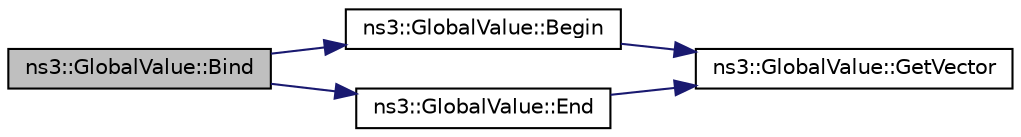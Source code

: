 digraph "ns3::GlobalValue::Bind"
{
 // LATEX_PDF_SIZE
  edge [fontname="Helvetica",fontsize="10",labelfontname="Helvetica",labelfontsize="10"];
  node [fontname="Helvetica",fontsize="10",shape=record];
  rankdir="LR";
  Node1 [label="ns3::GlobalValue::Bind",height=0.2,width=0.4,color="black", fillcolor="grey75", style="filled", fontcolor="black",tooltip="Iterate over the set of GlobalValues until a matching name is found and then set its value with Globa..."];
  Node1 -> Node2 [color="midnightblue",fontsize="10",style="solid",fontname="Helvetica"];
  Node2 [label="ns3::GlobalValue::Begin",height=0.2,width=0.4,color="black", fillcolor="white", style="filled",URL="$classns3_1_1_global_value.html#acdeb71b28fe45d98523a2168e8807d83",tooltip="The Begin iterator."];
  Node2 -> Node3 [color="midnightblue",fontsize="10",style="solid",fontname="Helvetica"];
  Node3 [label="ns3::GlobalValue::GetVector",height=0.2,width=0.4,color="black", fillcolor="white", style="filled",URL="$classns3_1_1_global_value.html#a69fde3a69c812df719c42b4e2ebde77e",tooltip="Get the static vector of all GlobalValues."];
  Node1 -> Node4 [color="midnightblue",fontsize="10",style="solid",fontname="Helvetica"];
  Node4 [label="ns3::GlobalValue::End",height=0.2,width=0.4,color="black", fillcolor="white", style="filled",URL="$classns3_1_1_global_value.html#a2488c329999cf507cc7f7aeb173a4a75",tooltip="The End iterator."];
  Node4 -> Node3 [color="midnightblue",fontsize="10",style="solid",fontname="Helvetica"];
}
